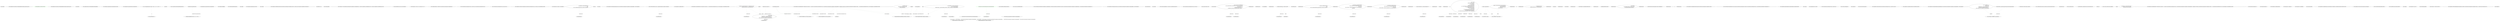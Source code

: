 digraph  {
m1_4 [cluster="Unk.Should", file="FSharpOptionHelperTests.cs", label="Entry Unk.Should", span=""];
m1_0 [cluster="CommandLine.Tests.Unit.Infrastructure.FSharpOptionHelperTests.FSharpCore_loaded_when_present()", file="FSharpOptionHelperTests.cs", label="Entry CommandLine.Tests.Unit.Infrastructure.FSharpOptionHelperTests.FSharpCore_loaded_when_present()", span="11-11"];
m1_1 [cluster="CommandLine.Tests.Unit.Infrastructure.FSharpOptionHelperTests.FSharpCore_loaded_when_present()", color=green, community=0, file="FSharpOptionHelperTests.cs", label="new FSharpOptionHelper().Available.Should().BeTrue()", prediction=0, span="13-13"];
m1_2 [cluster="CommandLine.Tests.Unit.Infrastructure.FSharpOptionHelperTests.FSharpCore_loaded_when_present()", file="FSharpOptionHelperTests.cs", label="Exit CommandLine.Tests.Unit.Infrastructure.FSharpOptionHelperTests.FSharpCore_loaded_when_present()", span="11-11"];
m1_5 [cluster="Unk.BeTrue", file="FSharpOptionHelperTests.cs", label="Entry Unk.BeTrue", span=""];
m1_3 [cluster="CommandLine.Infrastructure.FSharpOptionHelper.FSharpOptionHelper()", file="FSharpOptionHelperTests.cs", label="Entry CommandLine.Infrastructure.FSharpOptionHelper.FSharpOptionHelper()", span="13-13"];
m2_7 [cluster="CommandLine.StringArrayEnumerator.StringArrayEnumerator(string[])", file="InstanceBuilderTests.cs", label="Entry CommandLine.StringArrayEnumerator.StringArrayEnumerator(string[])", span="1335-1335"];
m2_0 [cluster="CommandLine.Tests.ArgumentParserFixture.GetNextInputValues()", file="InstanceBuilderTests.cs", label="Entry CommandLine.Tests.ArgumentParserFixture.GetNextInputValues()", span="40-40"];
m2_1 [cluster="CommandLine.Tests.ArgumentParserFixture.GetNextInputValues()", file="InstanceBuilderTests.cs", label="var ae = new StringArrayEnumerator(new string[] { ''--optarr'', ''one'', ''two'', ''--plain'', ''3'' })", span="42-42"];
m2_2 [cluster="CommandLine.Tests.ArgumentParserFixture.GetNextInputValues()", file="InstanceBuilderTests.cs", label="ae.MoveNext()", span="44-44"];
m2_3 [cluster="CommandLine.Tests.ArgumentParserFixture.GetNextInputValues()", file="InstanceBuilderTests.cs", label="var items = ArgumentParser.PublicWrapperOfGetNextInputValues(ae)", span="46-46"];
m2_5 [cluster="CommandLine.Tests.ArgumentParserFixture.GetNextInputValues()", file="InstanceBuilderTests.cs", label="ae.Current.Should().Equal(''two'')", span="49-49"];
m2_4 [cluster="CommandLine.Tests.ArgumentParserFixture.GetNextInputValues()", file="InstanceBuilderTests.cs", label="base.ElementsShouldBeEqual(new string[] { ''one'', ''two'' }, items)", span="48-48"];
m2_6 [cluster="CommandLine.Tests.ArgumentParserFixture.GetNextInputValues()", file="InstanceBuilderTests.cs", label="Exit CommandLine.Tests.ArgumentParserFixture.GetNextInputValues()", span="40-40"];
m2_10 [cluster="Unk.ElementsShouldBeEqual", file="InstanceBuilderTests.cs", label="Entry Unk.ElementsShouldBeEqual", span=""];
m2_9 [cluster="Unk.PublicWrapperOfGetNextInputValues", file="InstanceBuilderTests.cs", label="Entry Unk.PublicWrapperOfGetNextInputValues", span=""];
m2_12 [cluster="Unk.Equal", file="InstanceBuilderTests.cs", label="Entry Unk.Equal", span=""];
m2_8 [cluster="CommandLine.StringArrayEnumerator.MoveNext()", file="InstanceBuilderTests.cs", label="Entry CommandLine.StringArrayEnumerator.MoveNext()", span="1390-1390"];
m2_11 [cluster="Unk.Should", file="InstanceBuilderTests.cs", label="Entry Unk.Should", span=""];
m2_13 [file="InstanceBuilderTests.cs", label="CommandLine.Tests.ArgumentParserFixture", span=""];
m3_58 [cluster="CommandLine.Core.TokenPartitioner.Partition(System.Collections.Generic.IEnumerable<CommandLine.Core.Token>, System.Func<string, CSharpx.Maybe<CommandLine.Core.TypeDescriptor>>)", file="ReflectionHelper.cs", label="Entry CommandLine.Core.TokenPartitioner.Partition(System.Collections.Generic.IEnumerable<CommandLine.Core.Token>, System.Func<string, CSharpx.Maybe<CommandLine.Core.TypeDescriptor>>)", span="13-13"];
m3_80 [cluster="NotParsed<T>.cstr", file="ReflectionHelper.cs", label="Entry NotParsed<T>.cstr", span=""];
m3_50 [cluster="Unk.ThrowingValidate", file="ReflectionHelper.cs", label="Entry Unk.ThrowingValidate", span=""];
m3_68 [cluster="T.SetProperties<T>(System.Collections.Generic.IEnumerable<CommandLine.Core.SpecificationProperty>, System.Func<CommandLine.Core.SpecificationProperty, bool>, System.Func<CommandLine.Core.SpecificationProperty, object>)", file="ReflectionHelper.cs", label="Entry T.SetProperties<T>(System.Collections.Generic.IEnumerable<CommandLine.Core.SpecificationProperty>, System.Func<CommandLine.Core.SpecificationProperty, bool>, System.Func<CommandLine.Core.SpecificationProperty, object>)", span="58-58"];
m3_113 [cluster="string.MatchName(string, string, System.StringComparer)", file="ReflectionHelper.cs", label="Entry string.MatchName(string, string, System.StringComparer)", span="8-8"];
m3_48 [cluster="CSharpx.Maybe<T1>.Return<T1, T2>(System.Func<T1, T2>, T2)", file="ReflectionHelper.cs", label="Entry CSharpx.Maybe<T1>.Return<T1, T2>(System.Func<T1, T2>, T2)", span="126-126"];
m3_55 [cluster="CommandLine.NotParsed<T>.NotParsed(T, System.Collections.Generic.IEnumerable<CommandLine.Error>)", file="ReflectionHelper.cs", label="Entry CommandLine.NotParsed<T>.NotParsed(T, System.Collections.Generic.IEnumerable<CommandLine.Error>)", span="142-142"];
m3_65 [cluster="System.Collections.Generic.IEnumerable<TSource>.Concat<TSource>(System.Collections.Generic.IEnumerable<TSource>)", file="ReflectionHelper.cs", label="Entry System.Collections.Generic.IEnumerable<TSource>.Concat<TSource>(System.Collections.Generic.IEnumerable<TSource>)", span="0-0"];
m3_74 [cluster="System.Collections.Generic.IEnumerable<TSource>.ToArray<TSource>()", file="ReflectionHelper.cs", label="Entry System.Collections.Generic.IEnumerable<TSource>.ToArray<TSource>()", span="0-0"];
m3_106 [cluster="CommandLine.Core.TypeConverter.ChangeType(System.Collections.Generic.IEnumerable<string>, System.Type, bool, System.Globalization.CultureInfo)", file="ReflectionHelper.cs", label="Entry CommandLine.Core.TypeConverter.ChangeType(System.Collections.Generic.IEnumerable<string>, System.Type, bool, System.Globalization.CultureInfo)", span="13-13"];
m3_124 [cluster="CSharpx.Maybe<T>.FromJust<T>(System.Exception)", file="ReflectionHelper.cs", label="Entry CSharpx.Maybe<T>.FromJust<T>(System.Exception)", span="160-160"];
m3_6 [cluster="lambda expression", file="ReflectionHelper.cs", label="var explodedTokens = Tokenizer.ExplodeOptionList(\r\n                            tokens,\r\n                            name => NameLookup.HavingSeparator(name, optionSpecs, nameComparer))", span="25-27"];
m3_95 [cluster="Unk.>", file="ReflectionHelper.cs", label="Entry Unk.>", span=""];
m3_79 [cluster="Unk.Any", file="ReflectionHelper.cs", label="Entry Unk.Any", span=""];
m3_18 [cluster="CommandLine.Core.NameLookup.HavingSeparator(string, System.Collections.Generic.IEnumerable<CommandLine.Core.OptionSpecification>, System.StringComparer)", file="ReflectionHelper.cs", label="Entry CommandLine.Core.NameLookup.HavingSeparator(string, System.Collections.Generic.IEnumerable<CommandLine.Core.OptionSpecification>, System.StringComparer)", span="16-16"];
m3_5 [cluster="lambda expression", file="ReflectionHelper.cs", label="var tokens = Tokenizer.Tokenize(args, name => NameLookup.Contains(name, optionSpecs, nameComparer))", span="24-24"];
m3_61 [cluster="CommandLine.Core.Specification.IsValue()", file="ReflectionHelper.cs", label="Entry CommandLine.Core.Specification.IsValue()", span="15-15"];
m3_2 [cluster="CommandLine.Core.InstanceBuilder.Build<T>(CSharpx.Maybe<System.Func<T>>, System.Collections.Generic.IEnumerable<string>, System.StringComparer, System.Globalization.CultureInfo)", file="ReflectionHelper.cs", label="Exit CommandLine.Core.InstanceBuilder.Build<T>(CSharpx.Maybe<System.Func<T>>, System.Collections.Generic.IEnumerable<string>, System.StringComparer, System.Globalization.CultureInfo)", span="14-14"];
m3_3 [cluster="CommandLine.Core.InstanceBuilder.Build<T>(CSharpx.Maybe<System.Func<T>>, System.Func<System.Collections.Generic.IEnumerable<string>, System.Collections.Generic.IEnumerable<CommandLine.Core.OptionSpecification>, CommandLine.Core.StatePair<System.Collections.Generic.IEnumerable<CommandLine.Core.Token>>>, System.Collections.Generic.IEnumerable<string>, System.StringComparer, System.Globalization.CultureInfo)", file="ReflectionHelper.cs", label="Entry CommandLine.Core.InstanceBuilder.Build<T>(CSharpx.Maybe<System.Func<T>>, System.Func<System.Collections.Generic.IEnumerable<string>, System.Collections.Generic.IEnumerable<CommandLine.Core.OptionSpecification>, CommandLine.Core.StatePair<System.Collections.Generic.IEnumerable<CommandLine.Core.Token>>>, System.Collections.Generic.IEnumerable<string>, System.StringComparer, System.Globalization.CultureInfo)", span="35-35"];
m3_4 [cluster="lambda expression", file="ReflectionHelper.cs", label="Entry lambda expression", span="22-29"];
m3_71 [cluster="System.Reflection.MethodBase.GetParameters()", file="ReflectionHelper.cs", label="Entry System.Reflection.MethodBase.GetParameters()", span="0-0"];
m3_73 [cluster="System.Type.CreateDefaultForImmutable()", file="ReflectionHelper.cs", label="Entry System.Type.CreateDefaultForImmutable()", span="125-125"];
m3_77 [cluster="System.Collections.Generic.IEnumerable<CommandLine.Core.SpecificationProperty>.Validate(System.Collections.Generic.IEnumerable<System.Func<System.Collections.Generic.IEnumerable<CommandLine.Core.SpecificationProperty>, System.Collections.Generic.IEnumerable<CommandLine.Error>>>)", file="ReflectionHelper.cs", label="Entry System.Collections.Generic.IEnumerable<CommandLine.Core.SpecificationProperty>.Validate(System.Collections.Generic.IEnumerable<System.Func<System.Collections.Generic.IEnumerable<CommandLine.Core.SpecificationProperty>, System.Collections.Generic.IEnumerable<CommandLine.Error>>>)", span="40-40"];
m3_14 [cluster="CommandLine.Core.NameLookup.Contains(string, System.Collections.Generic.IEnumerable<CommandLine.Core.OptionSpecification>, System.StringComparer)", file="ReflectionHelper.cs", label="Entry CommandLine.Core.NameLookup.Contains(string, System.Collections.Generic.IEnumerable<CommandLine.Core.OptionSpecification>, System.StringComparer)", span="11-11"];
m3_70 [cluster="Unk.GetConstructor", file="ReflectionHelper.cs", label="Entry Unk.GetConstructor", span=""];
m3_63 [cluster="Unk.Single", file="ReflectionHelper.cs", label="Entry Unk.Single", span=""];
m3_49 [cluster="System.Type.GetSpecifications<T>(System.Func<System.Reflection.PropertyInfo, T>)", file="ReflectionHelper.cs", label="Entry System.Type.GetSpecifications<T>(System.Func<System.Reflection.PropertyInfo, T>)", span="14-14"];
m3_52 [cluster="System.Collections.Generic.IEnumerable<TSource>.Any<TSource>()", file="ReflectionHelper.cs", label="Entry System.Collections.Generic.IEnumerable<TSource>.Any<TSource>()", span="0-0"];
m3_56 [cluster="System.Func<TResult>.Invoke()", file="ReflectionHelper.cs", label="Entry System.Func<TResult>.Invoke()", span="0-0"];
m3_85 [cluster="object.GetType()", file="ReflectionHelper.cs", label="Entry object.GetType()", span="0-0"];
m3_145 [cluster="lambda expression", file="ReflectionHelper.cs", label="Entry lambda expression", span="116-116"];
m3_12 [cluster="lambda expression", file="ReflectionHelper.cs", label="NameLookup.Contains(name, optionSpecs, nameComparer)", span="24-24"];
m3_16 [cluster="lambda expression", file="ReflectionHelper.cs", label="NameLookup.HavingSeparator(name, optionSpecs, nameComparer)", span="27-27"];
m3_93 [cluster="lambda expression", file="ReflectionHelper.cs", label="typeof(T).IsMutable()\r\n                    ? factory.Return(f => f(), Activator.CreateInstance<T>())\r\n                    : ReflectionHelper.CreateDefaultImmutableInstance<T>(\r\n                        (from p in specProps select p.Specification.ConversionType).ToArray())", span="54-57"];
m3_100 [cluster="lambda expression", file="ReflectionHelper.cs", label="TypeLookup.FindTypeDescriptorAndSibling(name, optionSpecs, nameComparer)", span="74-74"];
m3_104 [cluster="lambda expression", file="ReflectionHelper.cs", label="TypeConverter.ChangeType(vals, type, isScalar, parsingCulture)", span="79-79"];
m3_108 [cluster="lambda expression", file="ReflectionHelper.cs", label="TypeConverter.ChangeType(vals, type, isScalar, parsingCulture)", span="85-85"];
m3_111 [cluster="lambda expression", file="ReflectionHelper.cs", label="token.Text.MatchName(o.ShortName, o.LongName, nameComparer)", span="89-89"];
m3_8 [cluster="lambda expression", file="ReflectionHelper.cs", label="Exit lambda expression", span="22-29"];
m3_11 [cluster="lambda expression", file="ReflectionHelper.cs", label="Entry lambda expression", span="24-24"];
m3_13 [cluster="lambda expression", file="ReflectionHelper.cs", label="Exit lambda expression", span="24-24"];
m3_7 [cluster="lambda expression", file="ReflectionHelper.cs", label="return explodedTokens;", span="28-28"];
m3_15 [cluster="lambda expression", file="ReflectionHelper.cs", label="Entry lambda expression", span="27-27"];
m3_17 [cluster="lambda expression", file="ReflectionHelper.cs", label="Exit lambda expression", span="27-27"];
m3_82 [cluster="lambda expression", file="ReflectionHelper.cs", label="Entry lambda expression", span="42-42"];
m3_92 [cluster="lambda expression", file="ReflectionHelper.cs", label="Entry lambda expression", span="53-57"];
m3_94 [cluster="lambda expression", file="ReflectionHelper.cs", label="Exit lambda expression", span="53-57"];
m3_96 [cluster="lambda expression", file="ReflectionHelper.cs", label="Entry lambda expression", span="55-55"];
m3_99 [cluster="lambda expression", file="ReflectionHelper.cs", label="Entry lambda expression", span="74-74"];
m3_101 [cluster="lambda expression", file="ReflectionHelper.cs", label="Exit lambda expression", span="74-74"];
m3_103 [cluster="lambda expression", file="ReflectionHelper.cs", label="Entry lambda expression", span="79-79"];
m3_105 [cluster="lambda expression", file="ReflectionHelper.cs", label="Exit lambda expression", span="79-79"];
m3_107 [cluster="lambda expression", file="ReflectionHelper.cs", label="Entry lambda expression", span="85-85"];
m3_109 [cluster="lambda expression", file="ReflectionHelper.cs", label="Exit lambda expression", span="85-85"];
m3_110 [cluster="lambda expression", file="ReflectionHelper.cs", label="Entry lambda expression", span="89-89"];
m3_112 [cluster="lambda expression", file="ReflectionHelper.cs", label="Exit lambda expression", span="89-89"];
m3_114 [cluster="lambda expression", file="ReflectionHelper.cs", label="Entry lambda expression", span="96-96"];
m3_86 [cluster="lambda expression", file="ReflectionHelper.cs", label="Entry lambda expression", span="44-45"];
m3_84 [cluster="lambda expression", file="ReflectionHelper.cs", label="Exit lambda expression", span="42-42"];
m3_83 [cluster="lambda expression", file="ReflectionHelper.cs", label="f().GetType()", span="42-42"];
m3_98 [cluster="lambda expression", file="ReflectionHelper.cs", label="Exit lambda expression", span="55-55"];
m3_97 [cluster="lambda expression", file="ReflectionHelper.cs", label="f()", span="55-55"];
m3_117 [cluster="lambda expression", file="ReflectionHelper.cs", label="Entry lambda expression", span="99-99"];
m3_121 [cluster="lambda expression", file="ReflectionHelper.cs", label="Entry lambda expression", span="100-100"];
m3_125 [cluster="lambda expression", file="ReflectionHelper.cs", label="Entry lambda expression", span="102-102"];
m3_129 [cluster="lambda expression", file="ReflectionHelper.cs", label="Entry lambda expression", span="103-103"];
m3_132 [cluster="lambda expression", file="ReflectionHelper.cs", label="Entry lambda expression", span="105-107"];
m3_136 [cluster="lambda expression", file="ReflectionHelper.cs", label="Entry lambda expression", span="108-108"];
m3_116 [cluster="lambda expression", file="ReflectionHelper.cs", label="Exit lambda expression", span="96-96"];
m3_115 [cluster="lambda expression", file="ReflectionHelper.cs", label="f()", span="96-96"];
m3_88 [cluster="lambda expression", file="ReflectionHelper.cs", label="Exit lambda expression", span="44-45"];
m3_87 [cluster="lambda expression", file="ReflectionHelper.cs", label="SpecificationProperty.Create(\r\n                    Specification.FromProperty(pi), pi, Maybe.Nothing<object>())", span="44-45"];
m3_142 [cluster="lambda expression", file="ReflectionHelper.cs", label="Entry lambda expression", span="115-115"];
m3_119 [cluster="lambda expression", file="ReflectionHelper.cs", label="Exit lambda expression", span="99-99"];
m3_118 [cluster="lambda expression", file="ReflectionHelper.cs", label="sp.Value.IsJust()", span="99-99"];
m3_123 [cluster="lambda expression", file="ReflectionHelper.cs", label="Exit lambda expression", span="100-100"];
m3_122 [cluster="lambda expression", file="ReflectionHelper.cs", label="sp.Value.FromJust()", span="100-100"];
m3_127 [cluster="lambda expression", file="ReflectionHelper.cs", label="Exit lambda expression", span="102-102"];
m3_126 [cluster="lambda expression", file="ReflectionHelper.cs", label="sp.Value.IsNothing() && sp.Specification.DefaultValue.IsJust()", span="102-102"];
m3_131 [cluster="lambda expression", file="ReflectionHelper.cs", label="Exit lambda expression", span="103-103"];
m3_130 [cluster="lambda expression", file="ReflectionHelper.cs", label="sp.Specification.DefaultValue.FromJust()", span="103-103"];
m3_134 [cluster="lambda expression", file="ReflectionHelper.cs", label="Exit lambda expression", span="105-107"];
m3_133 [cluster="lambda expression", file="ReflectionHelper.cs", label="sp.Value.IsNothing()\r\n                            && sp.Specification.TargetType == TargetType.Sequence\r\n                            && sp.Specification.DefaultValue.MatchNothing()", span="105-107"];
m3_138 [cluster="lambda expression", file="ReflectionHelper.cs", label="Exit lambda expression", span="108-108"];
m3_137 [cluster="lambda expression", file="ReflectionHelper.cs", label="sp.Property.PropertyType.GetGenericArguments().Single().CreateEmptyArray()", span="108-108"];
m3_144 [cluster="lambda expression", file="ReflectionHelper.cs", label="Exit lambda expression", span="115-115"];
m3_143 [cluster="lambda expression", file="ReflectionHelper.cs", label=v, span="115-115"];
m3_146 [cluster="lambda expression", file="ReflectionHelper.cs", label=d, span="116-116"];
m3_147 [cluster="lambda expression", file="ReflectionHelper.cs", label="Exit lambda expression", span="116-116"];
m3_76 [cluster="CommandLine.Core.SpecificationPropertyRules.Lookup(System.Collections.Generic.IEnumerable<CommandLine.Core.Token>)", file="ReflectionHelper.cs", label="Entry CommandLine.Core.SpecificationPropertyRules.Lookup(System.Collections.Generic.IEnumerable<CommandLine.Core.Token>)", span="12-12"];
m3_54 [cluster="System.Collections.Generic.IEnumerable<string>.Preprocess(System.Collections.Generic.IEnumerable<System.Func<System.Collections.Generic.IEnumerable<string>, System.Collections.Generic.IEnumerable<CommandLine.Error>>>)", file="ReflectionHelper.cs", label="Entry System.Collections.Generic.IEnumerable<string>.Preprocess(System.Collections.Generic.IEnumerable<System.Func<System.Collections.Generic.IEnumerable<string>, System.Collections.Generic.IEnumerable<CommandLine.Error>>>)", span="12-12"];
m3_0 [cluster="Humanizer.Tests.NumberToOrdinalWordsTests.NumberToOrdinalWordsTests()", file="ReflectionHelper.cs", label="Entry Humanizer.Tests.NumberToOrdinalWordsTests.NumberToOrdinalWordsTests()", span="7-7"];
m3_1 [cluster="Humanizer.Tests.NumberToOrdinalWordsTests.NumberToOrdinalWordsTests()", color=green, community=0, file="ReflectionHelper.cs", label="Exit Humanizer.Tests.NumberToOrdinalWordsTests.NumberToOrdinalWordsTests()", prediction=1, span="7-7"];
m3_62 [cluster="CommandLine.MissingValueOptionError.MissingValueOptionError(CommandLine.NameInfo)", file="ReflectionHelper.cs", label="Entry CommandLine.MissingValueOptionError.MissingValueOptionError(CommandLine.NameInfo)", span="269-269"];
m3_78 [cluster="Unk.Concat", file="ReflectionHelper.cs", label="Entry Unk.Concat", span=""];
m3_81 [cluster="CommandLine.Parsed<T>.Parsed(T)", file="ReflectionHelper.cs", label="Entry CommandLine.Parsed<T>.Parsed(T)", span="72-72"];
m3_140 [cluster="System.Collections.Generic.IEnumerable<TSource>.Single<TSource>()", file="ReflectionHelper.cs", label="Entry System.Collections.Generic.IEnumerable<TSource>.Single<TSource>()", span="0-0"];
m3_141 [cluster="System.Type.CreateEmptyArray()", file="ReflectionHelper.cs", label="Entry System.Type.CreateEmptyArray()", span="101-101"];
m3_72 [cluster="string.ToLower()", file="ReflectionHelper.cs", label="Entry string.ToLower()", span="0-0"];
m3_139 [cluster="System.Type.GetGenericArguments()", file="ReflectionHelper.cs", label="Entry System.Type.GetGenericArguments()", span="0-0"];
m3_9 [cluster="CommandLine.Core.Tokenizer.Tokenize(System.Collections.Generic.IEnumerable<string>, System.Func<string, bool>)", file="ReflectionHelper.cs", label="Entry CommandLine.Core.Tokenizer.Tokenize(System.Collections.Generic.IEnumerable<string>, System.Func<string, bool>)", span="12-12"];
m3_89 [cluster="CommandLine.Core.Specification.FromProperty(System.Reflection.PropertyInfo)", file="ReflectionHelper.cs", label="Entry CommandLine.Core.Specification.FromProperty(System.Reflection.PropertyInfo)", span="105-105"];
m3_102 [cluster="CommandLine.Core.TypeLookup.FindTypeDescriptorAndSibling(string, System.Collections.Generic.IEnumerable<CommandLine.Core.OptionSpecification>, System.StringComparer)", file="ReflectionHelper.cs", label="Entry CommandLine.Core.TypeLookup.FindTypeDescriptorAndSibling(string, System.Collections.Generic.IEnumerable<CommandLine.Core.OptionSpecification>, System.StringComparer)", span="23-23"];
m3_19 [cluster="CommandLine.Core.InstanceBuilder.Build<T>(CSharpx.Maybe<System.Func<T>>, System.Func<System.Collections.Generic.IEnumerable<string>, System.Collections.Generic.IEnumerable<CommandLine.Core.OptionSpecification>, CommandLine.Core.StatePair<System.Collections.Generic.IEnumerable<CommandLine.Core.Token>>>, System.Collections.Generic.IEnumerable<string>, System.StringComparer, System.Globalization.CultureInfo)", file="ReflectionHelper.cs", label="var typeInfo = factory.Return(f => f().GetType(), typeof(T))", span="42-42"];
m3_23 [cluster="CommandLine.Core.InstanceBuilder.Build<T>(CSharpx.Maybe<System.Func<T>>, System.Func<System.Collections.Generic.IEnumerable<string>, System.Collections.Generic.IEnumerable<CommandLine.Core.OptionSpecification>, CommandLine.Core.StatePair<System.Collections.Generic.IEnumerable<CommandLine.Core.Token>>>, System.Collections.Generic.IEnumerable<string>, System.StringComparer, System.Globalization.CultureInfo)", file="ReflectionHelper.cs", label="Func<T> makeDefault = () =>\r\n                typeof(T).IsMutable()\r\n                    ? factory.Return(f => f(), Activator.CreateInstance<T>())\r\n                    : ReflectionHelper.CreateDefaultImmutableInstance<T>(\r\n                        (from p in specProps select p.Specification.ConversionType).ToArray())", span="53-57"];
m3_24 [cluster="CommandLine.Core.InstanceBuilder.Build<T>(CSharpx.Maybe<System.Func<T>>, System.Func<System.Collections.Generic.IEnumerable<string>, System.Collections.Generic.IEnumerable<CommandLine.Core.OptionSpecification>, CommandLine.Core.StatePair<System.Collections.Generic.IEnumerable<CommandLine.Core.Token>>>, System.Collections.Generic.IEnumerable<string>, System.StringComparer, System.Globalization.CultureInfo)", file="ReflectionHelper.cs", label="arguments.Any()", span="59-59"];
m3_25 [cluster="CommandLine.Core.InstanceBuilder.Build<T>(CSharpx.Maybe<System.Func<T>>, System.Func<System.Collections.Generic.IEnumerable<string>, System.Collections.Generic.IEnumerable<CommandLine.Core.OptionSpecification>, CommandLine.Core.StatePair<System.Collections.Generic.IEnumerable<CommandLine.Core.Token>>>, System.Collections.Generic.IEnumerable<string>, System.StringComparer, System.Globalization.CultureInfo)", file="ReflectionHelper.cs", label="var preprocessorErrors = arguments.Preprocess(PreprocessorGuards.Lookup(nameComparer))", span="61-61"];
m3_28 [cluster="CommandLine.Core.InstanceBuilder.Build<T>(CSharpx.Maybe<System.Func<T>>, System.Func<System.Collections.Generic.IEnumerable<string>, System.Collections.Generic.IEnumerable<CommandLine.Core.OptionSpecification>, CommandLine.Core.StatePair<System.Collections.Generic.IEnumerable<CommandLine.Core.Token>>>, System.Collections.Generic.IEnumerable<string>, System.StringComparer, System.Globalization.CultureInfo)", file="ReflectionHelper.cs", label="var tokenizerResult = tokenizer(arguments, optionSpecs)", span="68-68"];
m3_30 [cluster="CommandLine.Core.InstanceBuilder.Build<T>(CSharpx.Maybe<System.Func<T>>, System.Func<System.Collections.Generic.IEnumerable<string>, System.Collections.Generic.IEnumerable<CommandLine.Core.OptionSpecification>, CommandLine.Core.StatePair<System.Collections.Generic.IEnumerable<CommandLine.Core.Token>>>, System.Collections.Generic.IEnumerable<string>, System.StringComparer, System.Globalization.CultureInfo)", file="ReflectionHelper.cs", label="var partitions = TokenPartitioner.Partition(\r\n                tokens,\r\n                name => TypeLookup.FindTypeDescriptorAndSibling(name, optionSpecs, nameComparer))", span="72-74"];
m3_31 [cluster="CommandLine.Core.InstanceBuilder.Build<T>(CSharpx.Maybe<System.Func<T>>, System.Func<System.Collections.Generic.IEnumerable<string>, System.Collections.Generic.IEnumerable<CommandLine.Core.OptionSpecification>, CommandLine.Core.StatePair<System.Collections.Generic.IEnumerable<CommandLine.Core.Token>>>, System.Collections.Generic.IEnumerable<string>, System.StringComparer, System.Globalization.CultureInfo)", file="ReflectionHelper.cs", label="var optionSpecProps = OptionMapper.MapValues(\r\n                (from pt in specProps where pt.Specification.IsOption() select pt),\r\n                partitions.Options,\r\n                (vals, type, isScalar) => TypeConverter.ChangeType(vals, type, isScalar, parsingCulture),\r\n                nameComparer)", span="76-80"];
m3_32 [cluster="CommandLine.Core.InstanceBuilder.Build<T>(CSharpx.Maybe<System.Func<T>>, System.Func<System.Collections.Generic.IEnumerable<string>, System.Collections.Generic.IEnumerable<CommandLine.Core.OptionSpecification>, CommandLine.Core.StatePair<System.Collections.Generic.IEnumerable<CommandLine.Core.Token>>>, System.Collections.Generic.IEnumerable<string>, System.StringComparer, System.Globalization.CultureInfo)", file="ReflectionHelper.cs", label="var valueSpecProps = ValueMapper.MapValues(\r\n                (from pt in specProps where pt.Specification.IsValue() select pt),\r\n                    partitions.Values,\r\n                (vals, type, isScalar) => TypeConverter.ChangeType(vals, type, isScalar, parsingCulture))", span="82-85"];
m3_33 [cluster="CommandLine.Core.InstanceBuilder.Build<T>(CSharpx.Maybe<System.Func<T>>, System.Func<System.Collections.Generic.IEnumerable<string>, System.Collections.Generic.IEnumerable<CommandLine.Core.OptionSpecification>, CommandLine.Core.StatePair<System.Collections.Generic.IEnumerable<CommandLine.Core.Token>>>, System.Collections.Generic.IEnumerable<string>, System.StringComparer, System.Globalization.CultureInfo)", file="ReflectionHelper.cs", label="var missingValueErrors = from token in partitions.Errors\r\n                                     select new MissingValueOptionError(\r\n                                         optionSpecs.Single(o => token.Text.MatchName(o.ShortName, o.LongName, nameComparer)).FromOptionSpecification())", span="87-89"];
m3_37 [cluster="CommandLine.Core.InstanceBuilder.Build<T>(CSharpx.Maybe<System.Func<T>>, System.Func<System.Collections.Generic.IEnumerable<string>, System.Collections.Generic.IEnumerable<CommandLine.Core.OptionSpecification>, CommandLine.Core.StatePair<System.Collections.Generic.IEnumerable<CommandLine.Core.Token>>>, System.Collections.Generic.IEnumerable<string>, System.StringComparer, System.Globalization.CultureInfo)", file="ReflectionHelper.cs", label="instance = factory.Return(f => f(), Activator.CreateInstance<T>())", span="96-96"];
m3_27 [cluster="CommandLine.Core.InstanceBuilder.Build<T>(CSharpx.Maybe<System.Func<T>>, System.Func<System.Collections.Generic.IEnumerable<string>, System.Collections.Generic.IEnumerable<CommandLine.Core.OptionSpecification>, CommandLine.Core.StatePair<System.Collections.Generic.IEnumerable<CommandLine.Core.Token>>>, System.Collections.Generic.IEnumerable<string>, System.StringComparer, System.Globalization.CultureInfo)", file="ReflectionHelper.cs", label="return new NotParsed<T>(makeDefault(), preprocessorErrors);", span="64-64"];
m3_45 [cluster="CommandLine.Core.InstanceBuilder.Build<T>(CSharpx.Maybe<System.Func<T>>, System.Func<System.Collections.Generic.IEnumerable<string>, System.Collections.Generic.IEnumerable<CommandLine.Core.OptionSpecification>, CommandLine.Core.StatePair<System.Collections.Generic.IEnumerable<CommandLine.Core.Token>>>, System.Collections.Generic.IEnumerable<string>, System.StringComparer, System.Globalization.CultureInfo)", file="ReflectionHelper.cs", label="return new NotParsed<T>(instance, allErrors);", span="131-131"];
m3_46 [cluster="CommandLine.Core.InstanceBuilder.Build<T>(CSharpx.Maybe<System.Func<T>>, System.Func<System.Collections.Generic.IEnumerable<string>, System.Collections.Generic.IEnumerable<CommandLine.Core.OptionSpecification>, CommandLine.Core.StatePair<System.Collections.Generic.IEnumerable<CommandLine.Core.Token>>>, System.Collections.Generic.IEnumerable<string>, System.StringComparer, System.Globalization.CultureInfo)", file="ReflectionHelper.cs", label="return new Parsed<T>(instance);", span="133-133"];
m3_20 [cluster="CommandLine.Core.InstanceBuilder.Build<T>(CSharpx.Maybe<System.Func<T>>, System.Func<System.Collections.Generic.IEnumerable<string>, System.Collections.Generic.IEnumerable<CommandLine.Core.OptionSpecification>, CommandLine.Core.StatePair<System.Collections.Generic.IEnumerable<CommandLine.Core.Token>>>, System.Collections.Generic.IEnumerable<string>, System.StringComparer, System.Globalization.CultureInfo)", file="ReflectionHelper.cs", label="var specProps = typeInfo.GetSpecifications(pi => SpecificationProperty.Create(\r\n                    Specification.FromProperty(pi), pi, Maybe.Nothing<object>()))", span="44-45"];
m3_36 [cluster="CommandLine.Core.InstanceBuilder.Build<T>(CSharpx.Maybe<System.Func<T>>, System.Func<System.Collections.Generic.IEnumerable<string>, System.Collections.Generic.IEnumerable<CommandLine.Core.OptionSpecification>, CommandLine.Core.StatePair<System.Collections.Generic.IEnumerable<CommandLine.Core.Token>>>, System.Collections.Generic.IEnumerable<string>, System.StringComparer, System.Globalization.CultureInfo)", file="ReflectionHelper.cs", label="typeInfo.IsMutable()", span="94-94"];
m3_39 [cluster="CommandLine.Core.InstanceBuilder.Build<T>(CSharpx.Maybe<System.Func<T>>, System.Func<System.Collections.Generic.IEnumerable<string>, System.Collections.Generic.IEnumerable<CommandLine.Core.OptionSpecification>, CommandLine.Core.StatePair<System.Collections.Generic.IEnumerable<CommandLine.Core.Token>>>, System.Collections.Generic.IEnumerable<string>, System.StringComparer, System.Globalization.CultureInfo)", file="ReflectionHelper.cs", label="var ctor = typeInfo.GetConstructor((from sp in specProps select sp.Property.PropertyType).ToArray())", span="112-112"];
m3_22 [cluster="CommandLine.Core.InstanceBuilder.Build<T>(CSharpx.Maybe<System.Func<T>>, System.Func<System.Collections.Generic.IEnumerable<string>, System.Collections.Generic.IEnumerable<CommandLine.Core.OptionSpecification>, CommandLine.Core.StatePair<System.Collections.Generic.IEnumerable<CommandLine.Core.Token>>>, System.Collections.Generic.IEnumerable<string>, System.StringComparer, System.Globalization.CultureInfo)", file="ReflectionHelper.cs", label="var optionSpecs = specs\r\n                .ThrowingValidate(SpecificationGuards.Lookup)\r\n                .OfType<OptionSpecification>()", span="49-51"];
m3_26 [cluster="CommandLine.Core.InstanceBuilder.Build<T>(CSharpx.Maybe<System.Func<T>>, System.Func<System.Collections.Generic.IEnumerable<string>, System.Collections.Generic.IEnumerable<CommandLine.Core.OptionSpecification>, CommandLine.Core.StatePair<System.Collections.Generic.IEnumerable<CommandLine.Core.Token>>>, System.Collections.Generic.IEnumerable<string>, System.StringComparer, System.Globalization.CultureInfo)", file="ReflectionHelper.cs", label="preprocessorErrors.Any()", span="62-62"];
m3_29 [cluster="CommandLine.Core.InstanceBuilder.Build<T>(CSharpx.Maybe<System.Func<T>>, System.Func<System.Collections.Generic.IEnumerable<string>, System.Collections.Generic.IEnumerable<CommandLine.Core.OptionSpecification>, CommandLine.Core.StatePair<System.Collections.Generic.IEnumerable<CommandLine.Core.Token>>>, System.Collections.Generic.IEnumerable<string>, System.StringComparer, System.Globalization.CultureInfo)", file="ReflectionHelper.cs", label="var tokens = tokenizerResult.Value", span="70-70"];
m3_43 [cluster="CommandLine.Core.InstanceBuilder.Build<T>(CSharpx.Maybe<System.Func<T>>, System.Func<System.Collections.Generic.IEnumerable<string>, System.Collections.Generic.IEnumerable<CommandLine.Core.OptionSpecification>, CommandLine.Core.StatePair<System.Collections.Generic.IEnumerable<CommandLine.Core.Token>>>, System.Collections.Generic.IEnumerable<string>, System.StringComparer, System.Globalization.CultureInfo)", file="ReflectionHelper.cs", label="var allErrors = tokenizerResult.Errors.Concat(missingValueErrors)\r\n                .Concat(optionSpecProps.Errors)\r\n                .Concat(valueSpecProps.Errors)\r\n                .Concat(validationErrors)", span="124-127"];
m3_34 [cluster="CommandLine.Core.InstanceBuilder.Build<T>(CSharpx.Maybe<System.Func<T>>, System.Func<System.Collections.Generic.IEnumerable<string>, System.Collections.Generic.IEnumerable<CommandLine.Core.OptionSpecification>, CommandLine.Core.StatePair<System.Collections.Generic.IEnumerable<CommandLine.Core.Token>>>, System.Collections.Generic.IEnumerable<string>, System.StringComparer, System.Globalization.CultureInfo)", file="ReflectionHelper.cs", label="var specPropsWithValue = optionSpecProps.Value.Concat(valueSpecProps.Value)", span="91-91"];
m3_38 [cluster="CommandLine.Core.InstanceBuilder.Build<T>(CSharpx.Maybe<System.Func<T>>, System.Func<System.Collections.Generic.IEnumerable<string>, System.Collections.Generic.IEnumerable<CommandLine.Core.OptionSpecification>, CommandLine.Core.StatePair<System.Collections.Generic.IEnumerable<CommandLine.Core.Token>>>, System.Collections.Generic.IEnumerable<string>, System.StringComparer, System.Globalization.CultureInfo)", file="ReflectionHelper.cs", label="instance = instance\r\n                    .SetProperties(specPropsWithValue,\r\n                        sp => sp.Value.IsJust(),\r\n                        sp => sp.Value.FromJust())\r\n                    .SetProperties(specPropsWithValue,\r\n                        sp => sp.Value.IsNothing() && sp.Specification.DefaultValue.IsJust(),\r\n                        sp => sp.Specification.DefaultValue.FromJust())\r\n                    .SetProperties(specPropsWithValue,\r\n                        sp => sp.Value.IsNothing()\r\n                            && sp.Specification.TargetType == TargetType.Sequence\r\n                            && sp.Specification.DefaultValue.MatchNothing(),\r\n                        sp => sp.Property.PropertyType.GetGenericArguments().Single().CreateEmptyArray())", span="97-108"];
m3_41 [cluster="CommandLine.Core.InstanceBuilder.Build<T>(CSharpx.Maybe<System.Func<T>>, System.Func<System.Collections.Generic.IEnumerable<string>, System.Collections.Generic.IEnumerable<CommandLine.Core.OptionSpecification>, CommandLine.Core.StatePair<System.Collections.Generic.IEnumerable<CommandLine.Core.Token>>>, System.Collections.Generic.IEnumerable<string>, System.StringComparer, System.Globalization.CultureInfo)", file="ReflectionHelper.cs", label="instance = (T)ctor.Invoke(values)", span="118-118"];
m3_44 [cluster="CommandLine.Core.InstanceBuilder.Build<T>(CSharpx.Maybe<System.Func<T>>, System.Func<System.Collections.Generic.IEnumerable<string>, System.Collections.Generic.IEnumerable<CommandLine.Core.OptionSpecification>, CommandLine.Core.StatePair<System.Collections.Generic.IEnumerable<CommandLine.Core.Token>>>, System.Collections.Generic.IEnumerable<string>, System.StringComparer, System.Globalization.CultureInfo)", file="ReflectionHelper.cs", label="allErrors.Any()", span="129-129"];
m3_21 [cluster="CommandLine.Core.InstanceBuilder.Build<T>(CSharpx.Maybe<System.Func<T>>, System.Func<System.Collections.Generic.IEnumerable<string>, System.Collections.Generic.IEnumerable<CommandLine.Core.OptionSpecification>, CommandLine.Core.StatePair<System.Collections.Generic.IEnumerable<CommandLine.Core.Token>>>, System.Collections.Generic.IEnumerable<string>, System.StringComparer, System.Globalization.CultureInfo)", file="ReflectionHelper.cs", label="var specs = from pt in specProps select pt.Specification", span="47-47"];
m3_40 [cluster="CommandLine.Core.InstanceBuilder.Build<T>(CSharpx.Maybe<System.Func<T>>, System.Func<System.Collections.Generic.IEnumerable<string>, System.Collections.Generic.IEnumerable<CommandLine.Core.OptionSpecification>, CommandLine.Core.StatePair<System.Collections.Generic.IEnumerable<CommandLine.Core.Token>>>, System.Collections.Generic.IEnumerable<string>, System.StringComparer, System.Globalization.CultureInfo)", file="ReflectionHelper.cs", label="var values = (from prms in ctor.GetParameters()\r\n                              join sp in specPropsWithValue on prms.Name.ToLower() equals sp.Property.Name.ToLower()\r\n                              select sp.Value.Return(v => v,\r\n                                    sp.Specification.DefaultValue.Return(d => d,\r\n                                        sp.Specification.ConversionType.CreateDefaultForImmutable()))).ToArray()", span="113-117"];
m3_35 [cluster="CommandLine.Core.InstanceBuilder.Build<T>(CSharpx.Maybe<System.Func<T>>, System.Func<System.Collections.Generic.IEnumerable<string>, System.Collections.Generic.IEnumerable<CommandLine.Core.OptionSpecification>, CommandLine.Core.StatePair<System.Collections.Generic.IEnumerable<CommandLine.Core.Token>>>, System.Collections.Generic.IEnumerable<string>, System.StringComparer, System.Globalization.CultureInfo)", file="ReflectionHelper.cs", label="T instance", span="93-93"];
m3_42 [cluster="CommandLine.Core.InstanceBuilder.Build<T>(CSharpx.Maybe<System.Func<T>>, System.Func<System.Collections.Generic.IEnumerable<string>, System.Collections.Generic.IEnumerable<CommandLine.Core.OptionSpecification>, CommandLine.Core.StatePair<System.Collections.Generic.IEnumerable<CommandLine.Core.Token>>>, System.Collections.Generic.IEnumerable<string>, System.StringComparer, System.Globalization.CultureInfo)", file="ReflectionHelper.cs", label="var validationErrors = specPropsWithValue.Validate(\r\n                SpecificationPropertyRules.Lookup(tokens))", span="121-122"];
m3_47 [cluster="CommandLine.Core.InstanceBuilder.Build<T>(CSharpx.Maybe<System.Func<T>>, System.Func<System.Collections.Generic.IEnumerable<string>, System.Collections.Generic.IEnumerable<CommandLine.Core.OptionSpecification>, CommandLine.Core.StatePair<System.Collections.Generic.IEnumerable<CommandLine.Core.Token>>>, System.Collections.Generic.IEnumerable<string>, System.StringComparer, System.Globalization.CultureInfo)", file="ReflectionHelper.cs", label="Exit CommandLine.Core.InstanceBuilder.Build<T>(CSharpx.Maybe<System.Func<T>>, System.Func<System.Collections.Generic.IEnumerable<string>, System.Collections.Generic.IEnumerable<CommandLine.Core.OptionSpecification>, CommandLine.Core.StatePair<System.Collections.Generic.IEnumerable<CommandLine.Core.Token>>>, System.Collections.Generic.IEnumerable<string>, System.StringComparer, System.Globalization.CultureInfo)", span="35-35"];
m3_67 [cluster="System.Activator.CreateInstance<T>()", file="ReflectionHelper.cs", label="Entry System.Activator.CreateInstance<T>()", span="0-0"];
m3_90 [cluster="CSharpx.Maybe.Nothing<T>()", file="ReflectionHelper.cs", label="Entry CSharpx.Maybe.Nothing<T>()", span="75-75"];
m3_59 [cluster="CommandLine.Core.Specification.IsOption()", file="ReflectionHelper.cs", label="Entry CommandLine.Core.Specification.IsOption()", span="10-10"];
m3_128 [cluster="CSharpx.Maybe<T>.IsNothing<T>()", file="ReflectionHelper.cs", label="Entry CSharpx.Maybe<T>.IsNothing<T>()", span="170-170"];
m3_135 [cluster="CSharpx.Maybe<T>.MatchNothing()", file="ReflectionHelper.cs", label="Entry CSharpx.Maybe<T>.MatchNothing()", span="29-29"];
m3_66 [cluster="System.Type.IsMutable()", file="ReflectionHelper.cs", label="Entry System.Type.IsMutable()", span="115-115"];
m3_91 [cluster="CommandLine.Core.SpecificationProperty.Create(CommandLine.Core.Specification, System.Reflection.PropertyInfo, CSharpx.Maybe<object>)", file="ReflectionHelper.cs", label="Entry CommandLine.Core.SpecificationProperty.Create(CommandLine.Core.Specification, System.Reflection.PropertyInfo, CSharpx.Maybe<object>)", span="21-21"];
m3_53 [cluster="CommandLine.Core.PreprocessorGuards.Lookup(System.StringComparer)", file="ReflectionHelper.cs", label="Entry CommandLine.Core.PreprocessorGuards.Lookup(System.StringComparer)", span="11-11"];
m3_51 [cluster="System.Collections.IEnumerable.OfType<TResult>()", file="ReflectionHelper.cs", label="Entry System.Collections.IEnumerable.OfType<TResult>()", span="0-0"];
m3_75 [cluster="System.Reflection.ConstructorInfo.Invoke(object[])", file="ReflectionHelper.cs", label="Entry System.Reflection.ConstructorInfo.Invoke(object[])", span="0-0"];
m3_69 [cluster="Unk.ToArray", file="ReflectionHelper.cs", label="Entry Unk.ToArray", span=""];
m3_120 [cluster="CSharpx.Maybe<T>.IsJust<T>()", file="ReflectionHelper.cs", label="Entry CSharpx.Maybe<T>.IsJust<T>()", span="175-175"];
m3_64 [cluster="Unk.FromOptionSpecification", file="ReflectionHelper.cs", label="Entry Unk.FromOptionSpecification", span=""];
m3_57 [cluster="System.Func<T1, T2, TResult>.Invoke(T1, T2)", file="ReflectionHelper.cs", label="Entry System.Func<T1, T2, TResult>.Invoke(T1, T2)", span="0-0"];
m3_10 [cluster="CommandLine.Core.Tokenizer.ExplodeOptionList(CommandLine.Core.StatePair<System.Collections.Generic.IEnumerable<CommandLine.Core.Token>>, System.Func<string, CSharpx.Maybe<char>>)", file="ReflectionHelper.cs", label="Entry CommandLine.Core.Tokenizer.ExplodeOptionList(CommandLine.Core.StatePair<System.Collections.Generic.IEnumerable<CommandLine.Core.Token>>, System.Func<string, CSharpx.Maybe<char>>)", span="45-45"];
m3_60 [cluster="Unk.MapValues", file="ReflectionHelper.cs", label="Entry Unk.MapValues", span=""];
m3_148 [file="ReflectionHelper.cs", label="System.StringComparer", span=""];
m3_149 [file="ReflectionHelper.cs", label="System.Collections.Generic.IEnumerable<CommandLine.Core.OptionSpecification>", span=""];
m3_150 [file="ReflectionHelper.cs", label="CSharpx.Maybe<System.Func<T>>", span=""];
m3_151 [file="ReflectionHelper.cs", label=specProps, span=""];
m3_152 [file="ReflectionHelper.cs", label="System.StringComparer", span=""];
m3_153 [file="ReflectionHelper.cs", label=optionSpecs, span=""];
m3_154 [file="ReflectionHelper.cs", label="System.Globalization.CultureInfo", span=""];
m3_155 [file="ReflectionHelper.cs", label=token, span=""];
m2_1 -> m2_5  [color=darkseagreen4, key=1, label=ae, style=dashed];
m2_13 -> m2_4  [color=darkseagreen4, key=1, label="CommandLine.Tests.ArgumentParserFixture", style=dashed];
m3_6 -> m3_15  [color=darkseagreen4, key=1, label="lambda expression", style=dashed];
m3_5 -> m3_11  [color=darkseagreen4, key=1, label="lambda expression", style=dashed];
m3_3 -> m3_93  [color=darkseagreen4, key=1, label="CSharpx.Maybe<System.Func<T>>", style=dashed];
m3_3 -> m3_24  [color=darkseagreen4, key=1, label="System.Collections.Generic.IEnumerable<string>", style=dashed];
m3_3 -> m3_100  [color=darkseagreen4, key=1, label="System.StringComparer", style=dashed];
m3_3 -> m3_104  [color=darkseagreen4, key=1, label="System.Globalization.CultureInfo", style=dashed];
m3_3 -> m3_108  [color=darkseagreen4, key=1, label="System.Globalization.CultureInfo", style=dashed];
m3_3 -> m3_111  [color=darkseagreen4, key=1, label="System.StringComparer", style=dashed];
m3_4 -> m3_12  [color=darkseagreen4, key=1, label="System.Collections.Generic.IEnumerable<CommandLine.Core.OptionSpecification>", style=dashed];
m3_4 -> m3_16  [color=darkseagreen4, key=1, label="System.Collections.Generic.IEnumerable<CommandLine.Core.OptionSpecification>", style=dashed];
m3_93 -> m3_93  [color=darkseagreen4, key=1, label=p, style=dashed];
m3_93 -> m3_96  [color=darkseagreen4, key=1, label="lambda expression", style=dashed];
m3_0 -> m3_12  [color=darkseagreen4, key=1, label="System.StringComparer", style=dashed];
m3_0 -> m3_16  [color=darkseagreen4, key=1, label="System.StringComparer", style=dashed];
m3_1 -> m3_4  [color=green, key=1, label="lambda expression", style=dashed];
m3_19 -> m3_82  [color=darkseagreen4, key=1, label="lambda expression", style=dashed];
m3_19 -> m3_36  [color=darkseagreen4, key=1, label=typeInfo, style=dashed];
m3_23 -> m3_27  [color=darkseagreen4, key=1, label=makeDefault, style=dashed];
m3_25 -> m3_27  [color=darkseagreen4, key=1, label=preprocessorErrors, style=dashed];
m3_30 -> m3_99  [color=darkseagreen4, key=1, label="lambda expression", style=dashed];
m3_31 -> m3_103  [color=darkseagreen4, key=1, label="lambda expression", style=dashed];
m3_32 -> m3_107  [color=darkseagreen4, key=1, label="lambda expression", style=dashed];
m3_33 -> m3_110  [color=darkseagreen4, key=1, label="lambda expression", style=dashed];
m3_33 -> m3_111  [color=darkseagreen4, key=1, label=token, style=dashed];
m3_37 -> m3_114  [color=darkseagreen4, key=1, label="lambda expression", style=dashed];
m3_20 -> m3_93  [color=darkseagreen4, key=1, label=specProps, style=dashed];
m3_20 -> m3_86  [color=darkseagreen4, key=1, label="lambda expression", style=dashed];
m3_22 -> m3_100  [color=darkseagreen4, key=1, label=optionSpecs, style=dashed];
m3_43 -> m3_45  [color=darkseagreen4, key=1, label=allErrors, style=dashed];
m3_38 -> m3_45  [color=darkseagreen4, key=1, label=instance, style=dashed];
m3_38 -> m3_46  [color=darkseagreen4, key=1, label=instance, style=dashed];
m3_38 -> m3_117  [color=darkseagreen4, key=1, label="lambda expression", style=dashed];
m3_38 -> m3_121  [color=darkseagreen4, key=1, label="lambda expression", style=dashed];
m3_38 -> m3_125  [color=darkseagreen4, key=1, label="lambda expression", style=dashed];
m3_38 -> m3_129  [color=darkseagreen4, key=1, label="lambda expression", style=dashed];
m3_38 -> m3_132  [color=darkseagreen4, key=1, label="lambda expression", style=dashed];
m3_38 -> m3_136  [color=darkseagreen4, key=1, label="lambda expression", style=dashed];
m3_41 -> m3_45  [color=darkseagreen4, key=1, label=instance, style=dashed];
m3_41 -> m3_46  [color=darkseagreen4, key=1, label=instance, style=dashed];
m3_40 -> m3_142  [color=darkseagreen4, key=1, label="lambda expression", style=dashed];
m3_40 -> m3_145  [color=darkseagreen4, key=1, label="lambda expression", style=dashed];
m3_148 -> m3_12  [color=darkseagreen4, key=1, label="System.StringComparer", style=dashed];
m3_148 -> m3_16  [color=darkseagreen4, key=1, label="System.StringComparer", style=dashed];
m3_149 -> m3_12  [color=darkseagreen4, key=1, label="System.Collections.Generic.IEnumerable<CommandLine.Core.OptionSpecification>", style=dashed];
m3_149 -> m3_16  [color=darkseagreen4, key=1, label="System.Collections.Generic.IEnumerable<CommandLine.Core.OptionSpecification>", style=dashed];
m3_150 -> m3_93  [color=darkseagreen4, key=1, label="CSharpx.Maybe<System.Func<T>>", style=dashed];
m3_151 -> m3_93  [color=darkseagreen4, key=1, label=specProps, style=dashed];
m3_152 -> m3_100  [color=darkseagreen4, key=1, label="System.StringComparer", style=dashed];
m3_152 -> m3_111  [color=darkseagreen4, key=1, label="System.StringComparer", style=dashed];
m3_153 -> m3_100  [color=darkseagreen4, key=1, label=optionSpecs, style=dashed];
m3_154 -> m3_104  [color=darkseagreen4, key=1, label="System.Globalization.CultureInfo", style=dashed];
m3_154 -> m3_108  [color=darkseagreen4, key=1, label="System.Globalization.CultureInfo", style=dashed];
m3_155 -> m3_111  [color=darkseagreen4, key=1, label=token, style=dashed];
}
